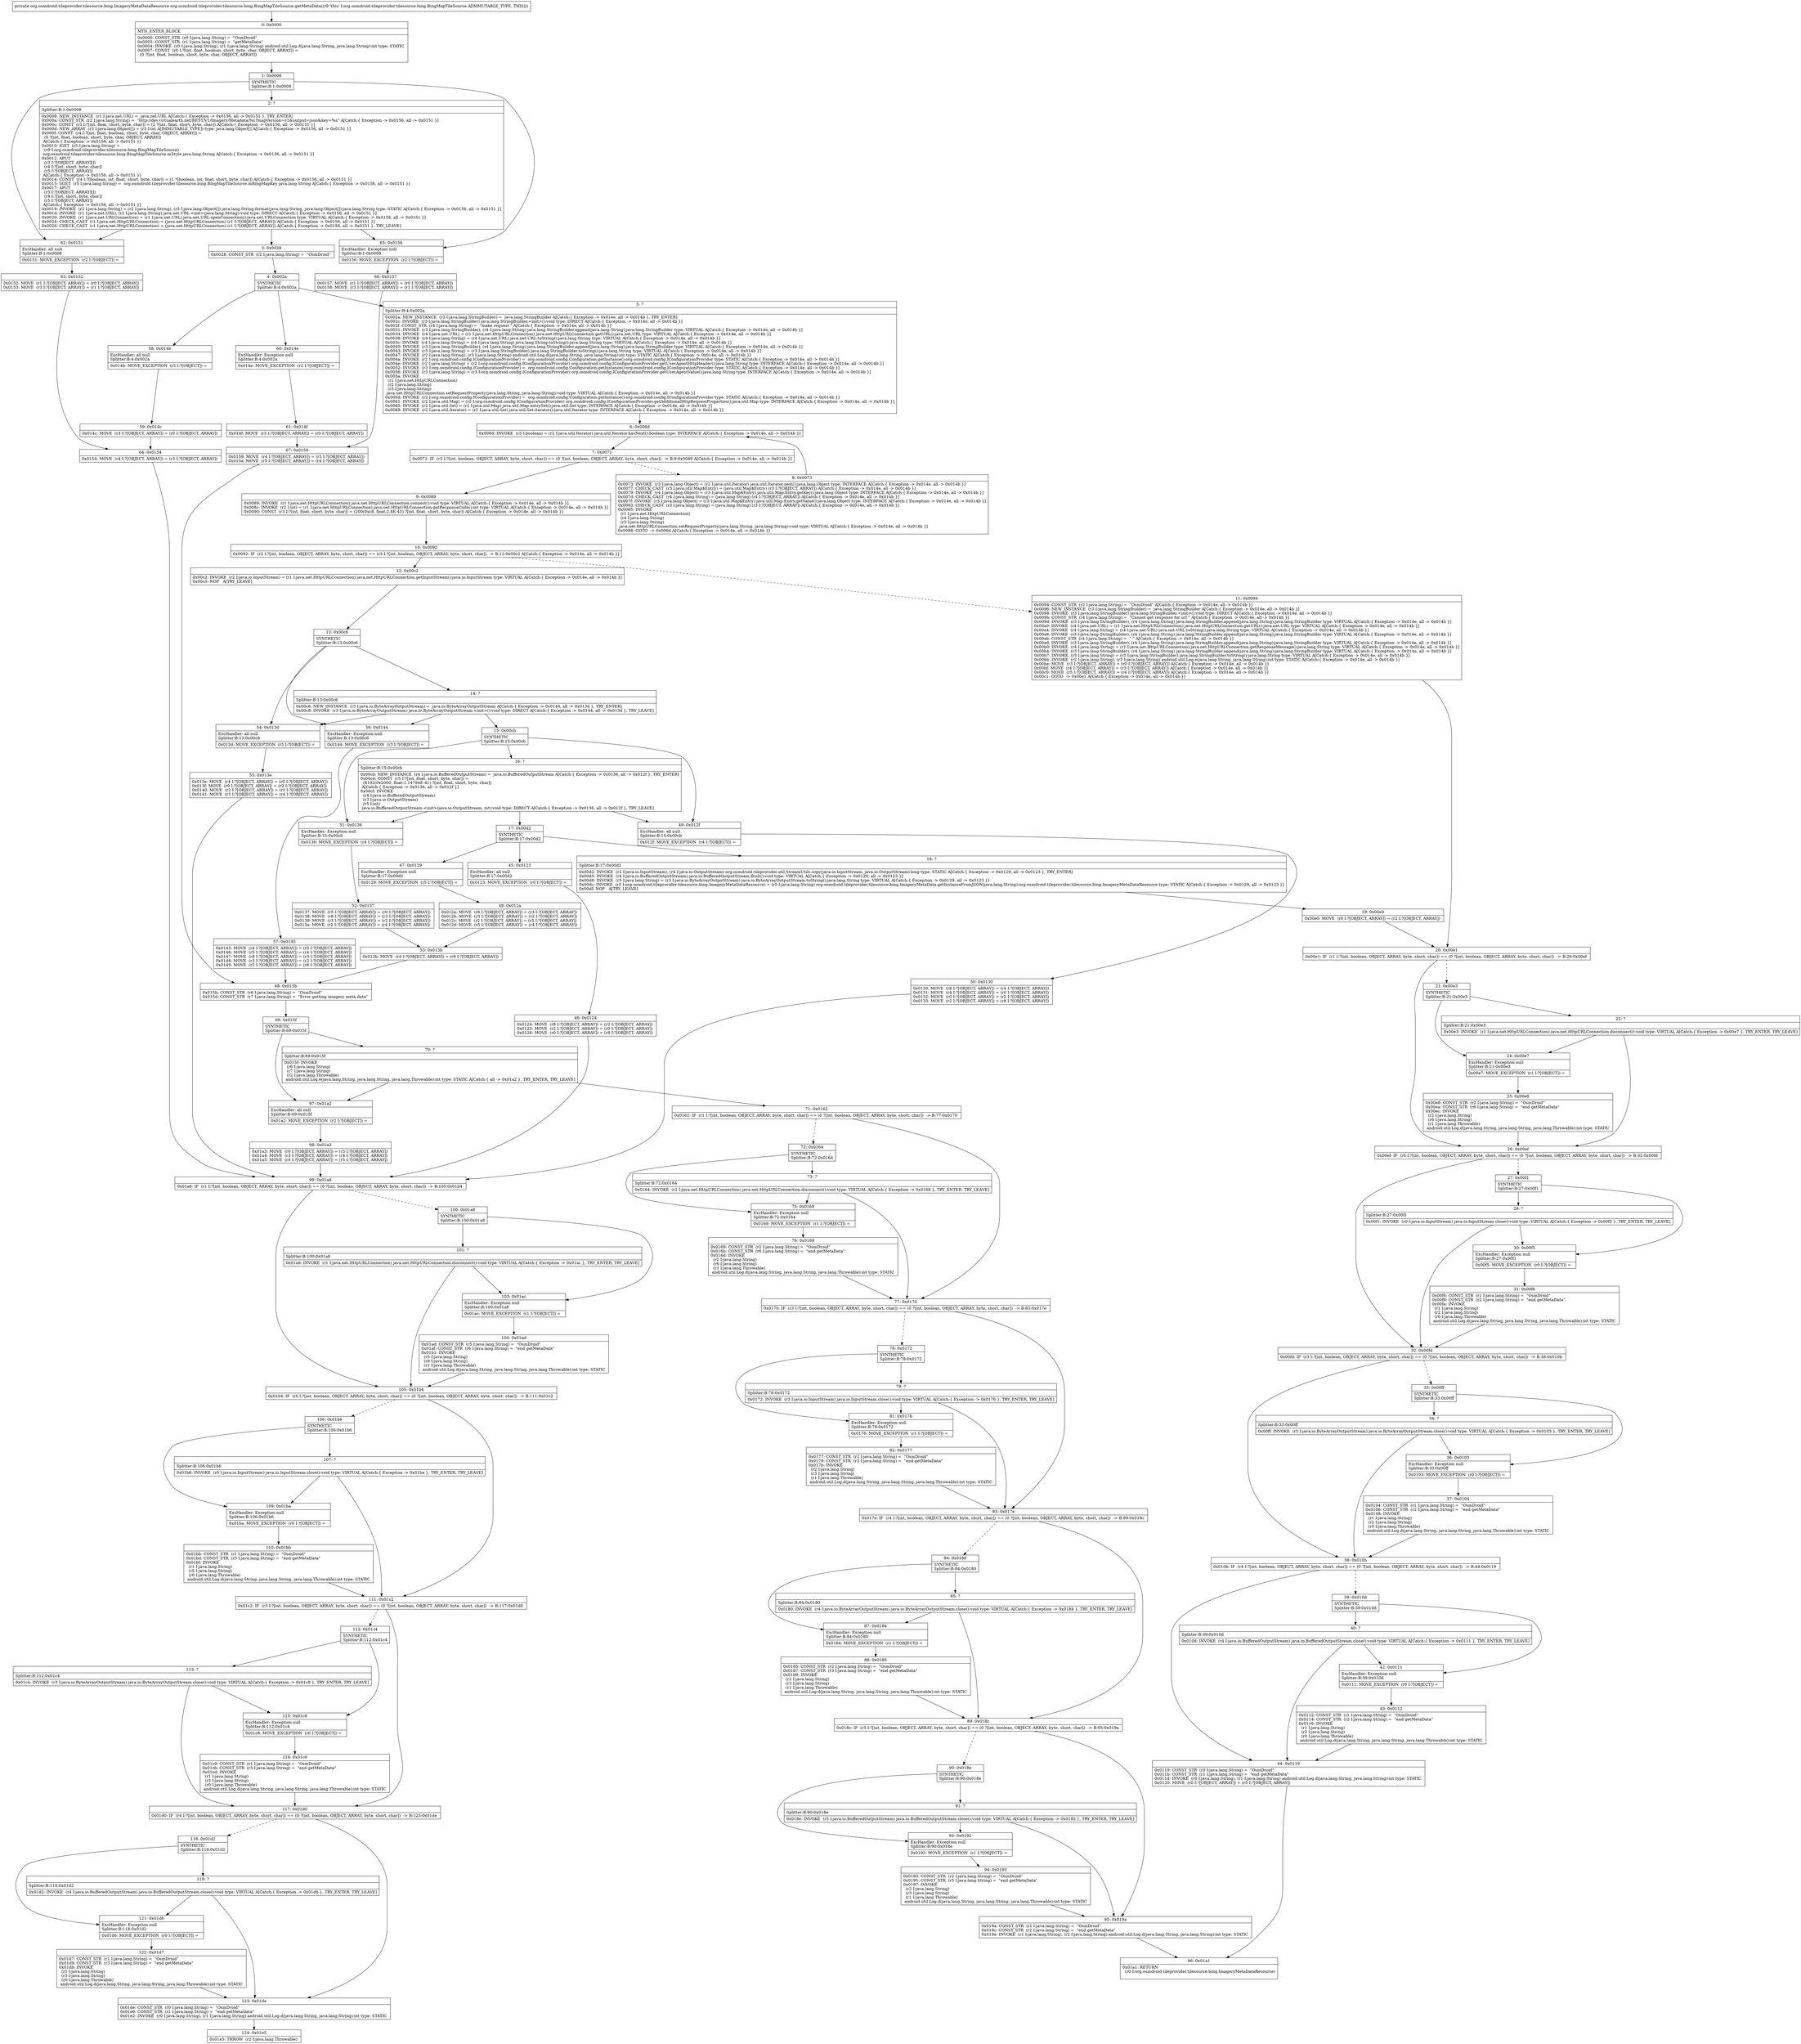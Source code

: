 digraph "CFG fororg.osmdroid.tileprovider.tilesource.bing.BingMapTileSource.getMetaData()Lorg\/osmdroid\/tileprovider\/tilesource\/bing\/ImageryMetaDataResource;" {
Node_0 [shape=record,label="{0\:\ 0x0000|MTH_ENTER_BLOCK\l|0x0000: CONST_STR  (r0 I:java.lang.String) =  \"OsmDroid\" \l0x0002: CONST_STR  (r1 I:java.lang.String) =  \"getMetaData\" \l0x0004: INVOKE  (r0 I:java.lang.String), (r1 I:java.lang.String) android.util.Log.d(java.lang.String, java.lang.String):int type: STATIC \l0x0007: CONST  (r0 I:?[int, float, boolean, short, byte, char, OBJECT, ARRAY]) = \l  (0 ?[int, float, boolean, short, byte, char, OBJECT, ARRAY])\l \l}"];
Node_1 [shape=record,label="{1\:\ 0x0008|SYNTHETIC\lSplitter:B:1:0x0008\l}"];
Node_2 [shape=record,label="{2\:\ ?|Splitter:B:1:0x0008\l|0x0008: NEW_INSTANCE  (r1 I:java.net.URL) =  java.net.URL A[Catch:\{ Exception \-\> 0x0156, all \-\> 0x0151 \}, TRY_ENTER]\l0x000a: CONST_STR  (r2 I:java.lang.String) =  \"http:\/\/dev.virtualearth.net\/REST\/V1\/Imagery\/Metadata\/%s?mapVersion=v1&output=json&key=%s\" A[Catch:\{ Exception \-\> 0x0156, all \-\> 0x0151 \}]\l0x000c: CONST  (r3 I:?[int, float, short, byte, char]) = (2 ?[int, float, short, byte, char]) A[Catch:\{ Exception \-\> 0x0156, all \-\> 0x0151 \}]\l0x000d: NEW_ARRAY  (r3 I:java.lang.Object[]) = (r3 I:int A[IMMUTABLE_TYPE]) type: java.lang.Object[] A[Catch:\{ Exception \-\> 0x0156, all \-\> 0x0151 \}]\l0x000f: CONST  (r4 I:?[int, float, boolean, short, byte, char, OBJECT, ARRAY]) = \l  (0 ?[int, float, boolean, short, byte, char, OBJECT, ARRAY])\l A[Catch:\{ Exception \-\> 0x0156, all \-\> 0x0151 \}]\l0x0010: IGET  (r5 I:java.lang.String) = \l  (r9 I:org.osmdroid.tileprovider.tilesource.bing.BingMapTileSource)\l org.osmdroid.tileprovider.tilesource.bing.BingMapTileSource.mStyle java.lang.String A[Catch:\{ Exception \-\> 0x0156, all \-\> 0x0151 \}]\l0x0012: APUT  \l  (r3 I:?[OBJECT, ARRAY][])\l  (r4 I:?[int, short, byte, char])\l  (r5 I:?[OBJECT, ARRAY])\l A[Catch:\{ Exception \-\> 0x0156, all \-\> 0x0151 \}]\l0x0014: CONST  (r4 I:?[boolean, int, float, short, byte, char]) = (1 ?[boolean, int, float, short, byte, char]) A[Catch:\{ Exception \-\> 0x0156, all \-\> 0x0151 \}]\l0x0015: SGET  (r5 I:java.lang.String) =  org.osmdroid.tileprovider.tilesource.bing.BingMapTileSource.mBingMapKey java.lang.String A[Catch:\{ Exception \-\> 0x0156, all \-\> 0x0151 \}]\l0x0017: APUT  \l  (r3 I:?[OBJECT, ARRAY][])\l  (r4 I:?[int, short, byte, char])\l  (r5 I:?[OBJECT, ARRAY])\l A[Catch:\{ Exception \-\> 0x0156, all \-\> 0x0151 \}]\l0x0019: INVOKE  (r2 I:java.lang.String) = (r2 I:java.lang.String), (r3 I:java.lang.Object[]) java.lang.String.format(java.lang.String, java.lang.Object[]):java.lang.String type: STATIC A[Catch:\{ Exception \-\> 0x0156, all \-\> 0x0151 \}]\l0x001d: INVOKE  (r1 I:java.net.URL), (r2 I:java.lang.String) java.net.URL.\<init\>(java.lang.String):void type: DIRECT A[Catch:\{ Exception \-\> 0x0156, all \-\> 0x0151 \}]\l0x0020: INVOKE  (r1 I:java.net.URLConnection) = (r1 I:java.net.URL) java.net.URL.openConnection():java.net.URLConnection type: VIRTUAL A[Catch:\{ Exception \-\> 0x0156, all \-\> 0x0151 \}]\l0x0024: CHECK_CAST  (r1 I:java.net.HttpURLConnection) = (java.net.HttpURLConnection) (r1 I:?[OBJECT, ARRAY]) A[Catch:\{ Exception \-\> 0x0156, all \-\> 0x0151 \}]\l0x0026: CHECK_CAST  (r1 I:java.net.HttpURLConnection) = (java.net.HttpURLConnection) (r1 I:?[OBJECT, ARRAY]) A[Catch:\{ Exception \-\> 0x0156, all \-\> 0x0151 \}, TRY_LEAVE]\l}"];
Node_3 [shape=record,label="{3\:\ 0x0028|0x0028: CONST_STR  (r2 I:java.lang.String) =  \"OsmDroid\" \l}"];
Node_4 [shape=record,label="{4\:\ 0x002a|SYNTHETIC\lSplitter:B:4:0x002a\l}"];
Node_5 [shape=record,label="{5\:\ ?|Splitter:B:4:0x002a\l|0x002a: NEW_INSTANCE  (r3 I:java.lang.StringBuilder) =  java.lang.StringBuilder A[Catch:\{ Exception \-\> 0x014e, all \-\> 0x014b \}, TRY_ENTER]\l0x002c: INVOKE  (r3 I:java.lang.StringBuilder) java.lang.StringBuilder.\<init\>():void type: DIRECT A[Catch:\{ Exception \-\> 0x014e, all \-\> 0x014b \}]\l0x002f: CONST_STR  (r4 I:java.lang.String) =  \"make request \" A[Catch:\{ Exception \-\> 0x014e, all \-\> 0x014b \}]\l0x0031: INVOKE  (r3 I:java.lang.StringBuilder), (r4 I:java.lang.String) java.lang.StringBuilder.append(java.lang.String):java.lang.StringBuilder type: VIRTUAL A[Catch:\{ Exception \-\> 0x014e, all \-\> 0x014b \}]\l0x0034: INVOKE  (r4 I:java.net.URL) = (r1 I:java.net.HttpURLConnection) java.net.HttpURLConnection.getURL():java.net.URL type: VIRTUAL A[Catch:\{ Exception \-\> 0x014e, all \-\> 0x014b \}]\l0x0038: INVOKE  (r4 I:java.lang.String) = (r4 I:java.net.URL) java.net.URL.toString():java.lang.String type: VIRTUAL A[Catch:\{ Exception \-\> 0x014e, all \-\> 0x014b \}]\l0x003c: INVOKE  (r4 I:java.lang.String) = (r4 I:java.lang.String) java.lang.String.toString():java.lang.String type: VIRTUAL A[Catch:\{ Exception \-\> 0x014e, all \-\> 0x014b \}]\l0x0040: INVOKE  (r3 I:java.lang.StringBuilder), (r4 I:java.lang.String) java.lang.StringBuilder.append(java.lang.String):java.lang.StringBuilder type: VIRTUAL A[Catch:\{ Exception \-\> 0x014e, all \-\> 0x014b \}]\l0x0043: INVOKE  (r3 I:java.lang.String) = (r3 I:java.lang.StringBuilder) java.lang.StringBuilder.toString():java.lang.String type: VIRTUAL A[Catch:\{ Exception \-\> 0x014e, all \-\> 0x014b \}]\l0x0047: INVOKE  (r2 I:java.lang.String), (r3 I:java.lang.String) android.util.Log.d(java.lang.String, java.lang.String):int type: STATIC A[Catch:\{ Exception \-\> 0x014e, all \-\> 0x014b \}]\l0x004a: INVOKE  (r2 I:org.osmdroid.config.IConfigurationProvider) =  org.osmdroid.config.Configuration.getInstance():org.osmdroid.config.IConfigurationProvider type: STATIC A[Catch:\{ Exception \-\> 0x014e, all \-\> 0x014b \}]\l0x004e: INVOKE  (r2 I:java.lang.String) = (r2 I:org.osmdroid.config.IConfigurationProvider) org.osmdroid.config.IConfigurationProvider.getUserAgentHttpHeader():java.lang.String type: INTERFACE A[Catch:\{ Exception \-\> 0x014e, all \-\> 0x014b \}]\l0x0052: INVOKE  (r3 I:org.osmdroid.config.IConfigurationProvider) =  org.osmdroid.config.Configuration.getInstance():org.osmdroid.config.IConfigurationProvider type: STATIC A[Catch:\{ Exception \-\> 0x014e, all \-\> 0x014b \}]\l0x0056: INVOKE  (r3 I:java.lang.String) = (r3 I:org.osmdroid.config.IConfigurationProvider) org.osmdroid.config.IConfigurationProvider.getUserAgentValue():java.lang.String type: INTERFACE A[Catch:\{ Exception \-\> 0x014e, all \-\> 0x014b \}]\l0x005a: INVOKE  \l  (r1 I:java.net.HttpURLConnection)\l  (r2 I:java.lang.String)\l  (r3 I:java.lang.String)\l java.net.HttpURLConnection.setRequestProperty(java.lang.String, java.lang.String):void type: VIRTUAL A[Catch:\{ Exception \-\> 0x014e, all \-\> 0x014b \}]\l0x005d: INVOKE  (r2 I:org.osmdroid.config.IConfigurationProvider) =  org.osmdroid.config.Configuration.getInstance():org.osmdroid.config.IConfigurationProvider type: STATIC A[Catch:\{ Exception \-\> 0x014e, all \-\> 0x014b \}]\l0x0061: INVOKE  (r2 I:java.util.Map) = (r2 I:org.osmdroid.config.IConfigurationProvider) org.osmdroid.config.IConfigurationProvider.getAdditionalHttpRequestProperties():java.util.Map type: INTERFACE A[Catch:\{ Exception \-\> 0x014e, all \-\> 0x014b \}]\l0x0065: INVOKE  (r2 I:java.util.Set) = (r2 I:java.util.Map) java.util.Map.entrySet():java.util.Set type: INTERFACE A[Catch:\{ Exception \-\> 0x014e, all \-\> 0x014b \}]\l0x0069: INVOKE  (r2 I:java.util.Iterator) = (r2 I:java.util.Set) java.util.Set.iterator():java.util.Iterator type: INTERFACE A[Catch:\{ Exception \-\> 0x014e, all \-\> 0x014b \}]\l}"];
Node_6 [shape=record,label="{6\:\ 0x006d|0x006d: INVOKE  (r3 I:boolean) = (r2 I:java.util.Iterator) java.util.Iterator.hasNext():boolean type: INTERFACE A[Catch:\{ Exception \-\> 0x014e, all \-\> 0x014b \}]\l}"];
Node_7 [shape=record,label="{7\:\ 0x0071|0x0071: IF  (r3 I:?[int, boolean, OBJECT, ARRAY, byte, short, char]) == (0 ?[int, boolean, OBJECT, ARRAY, byte, short, char])  \-\> B:9:0x0089 A[Catch:\{ Exception \-\> 0x014e, all \-\> 0x014b \}]\l}"];
Node_8 [shape=record,label="{8\:\ 0x0073|0x0073: INVOKE  (r3 I:java.lang.Object) = (r2 I:java.util.Iterator) java.util.Iterator.next():java.lang.Object type: INTERFACE A[Catch:\{ Exception \-\> 0x014e, all \-\> 0x014b \}]\l0x0077: CHECK_CAST  (r3 I:java.util.Map$Entry) = (java.util.Map$Entry) (r3 I:?[OBJECT, ARRAY]) A[Catch:\{ Exception \-\> 0x014e, all \-\> 0x014b \}]\l0x0079: INVOKE  (r4 I:java.lang.Object) = (r3 I:java.util.Map$Entry) java.util.Map.Entry.getKey():java.lang.Object type: INTERFACE A[Catch:\{ Exception \-\> 0x014e, all \-\> 0x014b \}]\l0x007d: CHECK_CAST  (r4 I:java.lang.String) = (java.lang.String) (r4 I:?[OBJECT, ARRAY]) A[Catch:\{ Exception \-\> 0x014e, all \-\> 0x014b \}]\l0x007f: INVOKE  (r3 I:java.lang.Object) = (r3 I:java.util.Map$Entry) java.util.Map.Entry.getValue():java.lang.Object type: INTERFACE A[Catch:\{ Exception \-\> 0x014e, all \-\> 0x014b \}]\l0x0083: CHECK_CAST  (r3 I:java.lang.String) = (java.lang.String) (r3 I:?[OBJECT, ARRAY]) A[Catch:\{ Exception \-\> 0x014e, all \-\> 0x014b \}]\l0x0085: INVOKE  \l  (r1 I:java.net.HttpURLConnection)\l  (r4 I:java.lang.String)\l  (r3 I:java.lang.String)\l java.net.HttpURLConnection.setRequestProperty(java.lang.String, java.lang.String):void type: VIRTUAL A[Catch:\{ Exception \-\> 0x014e, all \-\> 0x014b \}]\l0x0088: GOTO  \-\> 0x006d A[Catch:\{ Exception \-\> 0x014e, all \-\> 0x014b \}]\l}"];
Node_9 [shape=record,label="{9\:\ 0x0089|0x0089: INVOKE  (r1 I:java.net.HttpURLConnection) java.net.HttpURLConnection.connect():void type: VIRTUAL A[Catch:\{ Exception \-\> 0x014e, all \-\> 0x014b \}]\l0x008c: INVOKE  (r2 I:int) = (r1 I:java.net.HttpURLConnection) java.net.HttpURLConnection.getResponseCode():int type: VIRTUAL A[Catch:\{ Exception \-\> 0x014e, all \-\> 0x014b \}]\l0x0090: CONST  (r3 I:?[int, float, short, byte, char]) = (200(0xc8, float:2.8E\-43) ?[int, float, short, byte, char]) A[Catch:\{ Exception \-\> 0x014e, all \-\> 0x014b \}]\l}"];
Node_10 [shape=record,label="{10\:\ 0x0092|0x0092: IF  (r2 I:?[int, boolean, OBJECT, ARRAY, byte, short, char]) == (r3 I:?[int, boolean, OBJECT, ARRAY, byte, short, char])  \-\> B:12:0x00c2 A[Catch:\{ Exception \-\> 0x014e, all \-\> 0x014b \}]\l}"];
Node_11 [shape=record,label="{11\:\ 0x0094|0x0094: CONST_STR  (r2 I:java.lang.String) =  \"OsmDroid\" A[Catch:\{ Exception \-\> 0x014e, all \-\> 0x014b \}]\l0x0096: NEW_INSTANCE  (r3 I:java.lang.StringBuilder) =  java.lang.StringBuilder A[Catch:\{ Exception \-\> 0x014e, all \-\> 0x014b \}]\l0x0098: INVOKE  (r3 I:java.lang.StringBuilder) java.lang.StringBuilder.\<init\>():void type: DIRECT A[Catch:\{ Exception \-\> 0x014e, all \-\> 0x014b \}]\l0x009b: CONST_STR  (r4 I:java.lang.String) =  \"Cannot get response for url \" A[Catch:\{ Exception \-\> 0x014e, all \-\> 0x014b \}]\l0x009d: INVOKE  (r3 I:java.lang.StringBuilder), (r4 I:java.lang.String) java.lang.StringBuilder.append(java.lang.String):java.lang.StringBuilder type: VIRTUAL A[Catch:\{ Exception \-\> 0x014e, all \-\> 0x014b \}]\l0x00a0: INVOKE  (r4 I:java.net.URL) = (r1 I:java.net.HttpURLConnection) java.net.HttpURLConnection.getURL():java.net.URL type: VIRTUAL A[Catch:\{ Exception \-\> 0x014e, all \-\> 0x014b \}]\l0x00a4: INVOKE  (r4 I:java.lang.String) = (r4 I:java.net.URL) java.net.URL.toString():java.lang.String type: VIRTUAL A[Catch:\{ Exception \-\> 0x014e, all \-\> 0x014b \}]\l0x00a8: INVOKE  (r3 I:java.lang.StringBuilder), (r4 I:java.lang.String) java.lang.StringBuilder.append(java.lang.String):java.lang.StringBuilder type: VIRTUAL A[Catch:\{ Exception \-\> 0x014e, all \-\> 0x014b \}]\l0x00ab: CONST_STR  (r4 I:java.lang.String) =  \" \" A[Catch:\{ Exception \-\> 0x014e, all \-\> 0x014b \}]\l0x00ad: INVOKE  (r3 I:java.lang.StringBuilder), (r4 I:java.lang.String) java.lang.StringBuilder.append(java.lang.String):java.lang.StringBuilder type: VIRTUAL A[Catch:\{ Exception \-\> 0x014e, all \-\> 0x014b \}]\l0x00b0: INVOKE  (r4 I:java.lang.String) = (r1 I:java.net.HttpURLConnection) java.net.HttpURLConnection.getResponseMessage():java.lang.String type: VIRTUAL A[Catch:\{ Exception \-\> 0x014e, all \-\> 0x014b \}]\l0x00b4: INVOKE  (r3 I:java.lang.StringBuilder), (r4 I:java.lang.String) java.lang.StringBuilder.append(java.lang.String):java.lang.StringBuilder type: VIRTUAL A[Catch:\{ Exception \-\> 0x014e, all \-\> 0x014b \}]\l0x00b7: INVOKE  (r3 I:java.lang.String) = (r3 I:java.lang.StringBuilder) java.lang.StringBuilder.toString():java.lang.String type: VIRTUAL A[Catch:\{ Exception \-\> 0x014e, all \-\> 0x014b \}]\l0x00bb: INVOKE  (r2 I:java.lang.String), (r3 I:java.lang.String) android.util.Log.e(java.lang.String, java.lang.String):int type: STATIC A[Catch:\{ Exception \-\> 0x014e, all \-\> 0x014b \}]\l0x00be: MOVE  (r3 I:?[OBJECT, ARRAY]) = (r0 I:?[OBJECT, ARRAY]) A[Catch:\{ Exception \-\> 0x014e, all \-\> 0x014b \}]\l0x00bf: MOVE  (r4 I:?[OBJECT, ARRAY]) = (r3 I:?[OBJECT, ARRAY]) A[Catch:\{ Exception \-\> 0x014e, all \-\> 0x014b \}]\l0x00c0: MOVE  (r5 I:?[OBJECT, ARRAY]) = (r4 I:?[OBJECT, ARRAY]) A[Catch:\{ Exception \-\> 0x014e, all \-\> 0x014b \}]\l0x00c1: GOTO  \-\> 0x00e1 A[Catch:\{ Exception \-\> 0x014e, all \-\> 0x014b \}]\l}"];
Node_12 [shape=record,label="{12\:\ 0x00c2|0x00c2: INVOKE  (r2 I:java.io.InputStream) = (r1 I:java.net.HttpURLConnection) java.net.HttpURLConnection.getInputStream():java.io.InputStream type: VIRTUAL A[Catch:\{ Exception \-\> 0x014e, all \-\> 0x014b \}]\l0x00c5: NOP   A[TRY_LEAVE]\l}"];
Node_13 [shape=record,label="{13\:\ 0x00c6|SYNTHETIC\lSplitter:B:13:0x00c6\l}"];
Node_14 [shape=record,label="{14\:\ ?|Splitter:B:13:0x00c6\l|0x00c6: NEW_INSTANCE  (r3 I:java.io.ByteArrayOutputStream) =  java.io.ByteArrayOutputStream A[Catch:\{ Exception \-\> 0x0144, all \-\> 0x013d \}, TRY_ENTER]\l0x00c8: INVOKE  (r3 I:java.io.ByteArrayOutputStream) java.io.ByteArrayOutputStream.\<init\>():void type: DIRECT A[Catch:\{ Exception \-\> 0x0144, all \-\> 0x013d \}, TRY_LEAVE]\l}"];
Node_15 [shape=record,label="{15\:\ 0x00cb|SYNTHETIC\lSplitter:B:15:0x00cb\l}"];
Node_16 [shape=record,label="{16\:\ ?|Splitter:B:15:0x00cb\l|0x00cb: NEW_INSTANCE  (r4 I:java.io.BufferedOutputStream) =  java.io.BufferedOutputStream A[Catch:\{ Exception \-\> 0x0136, all \-\> 0x012f \}, TRY_ENTER]\l0x00cd: CONST  (r5 I:?[int, float, short, byte, char]) = \l  (8192(0x2000, float:1.14794E\-41) ?[int, float, short, byte, char])\l A[Catch:\{ Exception \-\> 0x0136, all \-\> 0x012f \}]\l0x00cf: INVOKE  \l  (r4 I:java.io.BufferedOutputStream)\l  (r3 I:java.io.OutputStream)\l  (r5 I:int)\l java.io.BufferedOutputStream.\<init\>(java.io.OutputStream, int):void type: DIRECT A[Catch:\{ Exception \-\> 0x0136, all \-\> 0x012f \}, TRY_LEAVE]\l}"];
Node_17 [shape=record,label="{17\:\ 0x00d2|SYNTHETIC\lSplitter:B:17:0x00d2\l}"];
Node_18 [shape=record,label="{18\:\ ?|Splitter:B:17:0x00d2\l|0x00d2: INVOKE  (r2 I:java.io.InputStream), (r4 I:java.io.OutputStream) org.osmdroid.tileprovider.util.StreamUtils.copy(java.io.InputStream, java.io.OutputStream):long type: STATIC A[Catch:\{ Exception \-\> 0x0129, all \-\> 0x0123 \}, TRY_ENTER]\l0x00d5: INVOKE  (r4 I:java.io.BufferedOutputStream) java.io.BufferedOutputStream.flush():void type: VIRTUAL A[Catch:\{ Exception \-\> 0x0129, all \-\> 0x0123 \}]\l0x00d8: INVOKE  (r5 I:java.lang.String) = (r3 I:java.io.ByteArrayOutputStream) java.io.ByteArrayOutputStream.toString():java.lang.String type: VIRTUAL A[Catch:\{ Exception \-\> 0x0129, all \-\> 0x0123 \}]\l0x00dc: INVOKE  (r5 I:org.osmdroid.tileprovider.tilesource.bing.ImageryMetaDataResource) = (r5 I:java.lang.String) org.osmdroid.tileprovider.tilesource.bing.ImageryMetaData.getInstanceFromJSON(java.lang.String):org.osmdroid.tileprovider.tilesource.bing.ImageryMetaDataResource type: STATIC A[Catch:\{ Exception \-\> 0x0129, all \-\> 0x0123 \}]\l0x00df: NOP   A[TRY_LEAVE]\l}"];
Node_19 [shape=record,label="{19\:\ 0x00e0|0x00e0: MOVE  (r0 I:?[OBJECT, ARRAY]) = (r2 I:?[OBJECT, ARRAY]) \l}"];
Node_20 [shape=record,label="{20\:\ 0x00e1|0x00e1: IF  (r1 I:?[int, boolean, OBJECT, ARRAY, byte, short, char]) == (0 ?[int, boolean, OBJECT, ARRAY, byte, short, char])  \-\> B:26:0x00ef \l}"];
Node_21 [shape=record,label="{21\:\ 0x00e3|SYNTHETIC\lSplitter:B:21:0x00e3\l}"];
Node_22 [shape=record,label="{22\:\ ?|Splitter:B:21:0x00e3\l|0x00e3: INVOKE  (r1 I:java.net.HttpURLConnection) java.net.HttpURLConnection.disconnect():void type: VIRTUAL A[Catch:\{ Exception \-\> 0x00e7 \}, TRY_ENTER, TRY_LEAVE]\l}"];
Node_24 [shape=record,label="{24\:\ 0x00e7|ExcHandler: Exception null\lSplitter:B:21:0x00e3\l|0x00e7: MOVE_EXCEPTION  (r1 I:?[OBJECT]) =  \l}"];
Node_25 [shape=record,label="{25\:\ 0x00e8|0x00e8: CONST_STR  (r2 I:java.lang.String) =  \"OsmDroid\" \l0x00ea: CONST_STR  (r6 I:java.lang.String) =  \"end getMetaData\" \l0x00ec: INVOKE  \l  (r2 I:java.lang.String)\l  (r6 I:java.lang.String)\l  (r1 I:java.lang.Throwable)\l android.util.Log.d(java.lang.String, java.lang.String, java.lang.Throwable):int type: STATIC \l}"];
Node_26 [shape=record,label="{26\:\ 0x00ef|0x00ef: IF  (r0 I:?[int, boolean, OBJECT, ARRAY, byte, short, char]) == (0 ?[int, boolean, OBJECT, ARRAY, byte, short, char])  \-\> B:32:0x00fd \l}"];
Node_27 [shape=record,label="{27\:\ 0x00f1|SYNTHETIC\lSplitter:B:27:0x00f1\l}"];
Node_28 [shape=record,label="{28\:\ ?|Splitter:B:27:0x00f1\l|0x00f1: INVOKE  (r0 I:java.io.InputStream) java.io.InputStream.close():void type: VIRTUAL A[Catch:\{ Exception \-\> 0x00f5 \}, TRY_ENTER, TRY_LEAVE]\l}"];
Node_30 [shape=record,label="{30\:\ 0x00f5|ExcHandler: Exception null\lSplitter:B:27:0x00f1\l|0x00f5: MOVE_EXCEPTION  (r0 I:?[OBJECT]) =  \l}"];
Node_31 [shape=record,label="{31\:\ 0x00f6|0x00f6: CONST_STR  (r1 I:java.lang.String) =  \"OsmDroid\" \l0x00f8: CONST_STR  (r2 I:java.lang.String) =  \"end getMetaData\" \l0x00fa: INVOKE  \l  (r1 I:java.lang.String)\l  (r2 I:java.lang.String)\l  (r0 I:java.lang.Throwable)\l android.util.Log.d(java.lang.String, java.lang.String, java.lang.Throwable):int type: STATIC \l}"];
Node_32 [shape=record,label="{32\:\ 0x00fd|0x00fd: IF  (r3 I:?[int, boolean, OBJECT, ARRAY, byte, short, char]) == (0 ?[int, boolean, OBJECT, ARRAY, byte, short, char])  \-\> B:38:0x010b \l}"];
Node_33 [shape=record,label="{33\:\ 0x00ff|SYNTHETIC\lSplitter:B:33:0x00ff\l}"];
Node_34 [shape=record,label="{34\:\ ?|Splitter:B:33:0x00ff\l|0x00ff: INVOKE  (r3 I:java.io.ByteArrayOutputStream) java.io.ByteArrayOutputStream.close():void type: VIRTUAL A[Catch:\{ Exception \-\> 0x0103 \}, TRY_ENTER, TRY_LEAVE]\l}"];
Node_36 [shape=record,label="{36\:\ 0x0103|ExcHandler: Exception null\lSplitter:B:33:0x00ff\l|0x0103: MOVE_EXCEPTION  (r0 I:?[OBJECT]) =  \l}"];
Node_37 [shape=record,label="{37\:\ 0x0104|0x0104: CONST_STR  (r1 I:java.lang.String) =  \"OsmDroid\" \l0x0106: CONST_STR  (r2 I:java.lang.String) =  \"end getMetaData\" \l0x0108: INVOKE  \l  (r1 I:java.lang.String)\l  (r2 I:java.lang.String)\l  (r0 I:java.lang.Throwable)\l android.util.Log.d(java.lang.String, java.lang.String, java.lang.Throwable):int type: STATIC \l}"];
Node_38 [shape=record,label="{38\:\ 0x010b|0x010b: IF  (r4 I:?[int, boolean, OBJECT, ARRAY, byte, short, char]) == (0 ?[int, boolean, OBJECT, ARRAY, byte, short, char])  \-\> B:44:0x0119 \l}"];
Node_39 [shape=record,label="{39\:\ 0x010d|SYNTHETIC\lSplitter:B:39:0x010d\l}"];
Node_40 [shape=record,label="{40\:\ ?|Splitter:B:39:0x010d\l|0x010d: INVOKE  (r4 I:java.io.BufferedOutputStream) java.io.BufferedOutputStream.close():void type: VIRTUAL A[Catch:\{ Exception \-\> 0x0111 \}, TRY_ENTER, TRY_LEAVE]\l}"];
Node_42 [shape=record,label="{42\:\ 0x0111|ExcHandler: Exception null\lSplitter:B:39:0x010d\l|0x0111: MOVE_EXCEPTION  (r0 I:?[OBJECT]) =  \l}"];
Node_43 [shape=record,label="{43\:\ 0x0112|0x0112: CONST_STR  (r1 I:java.lang.String) =  \"OsmDroid\" \l0x0114: CONST_STR  (r2 I:java.lang.String) =  \"end getMetaData\" \l0x0116: INVOKE  \l  (r1 I:java.lang.String)\l  (r2 I:java.lang.String)\l  (r0 I:java.lang.Throwable)\l android.util.Log.d(java.lang.String, java.lang.String, java.lang.Throwable):int type: STATIC \l}"];
Node_44 [shape=record,label="{44\:\ 0x0119|0x0119: CONST_STR  (r0 I:java.lang.String) =  \"OsmDroid\" \l0x011b: CONST_STR  (r1 I:java.lang.String) =  \"end getMetaData\" \l0x011d: INVOKE  (r0 I:java.lang.String), (r1 I:java.lang.String) android.util.Log.d(java.lang.String, java.lang.String):int type: STATIC \l0x0120: MOVE  (r0 I:?[OBJECT, ARRAY]) = (r5 I:?[OBJECT, ARRAY]) \l}"];
Node_45 [shape=record,label="{45\:\ 0x0123|ExcHandler: all null\lSplitter:B:17:0x00d2\l|0x0123: MOVE_EXCEPTION  (r0 I:?[OBJECT]) =  \l}"];
Node_46 [shape=record,label="{46\:\ 0x0124|0x0124: MOVE  (r8 I:?[OBJECT, ARRAY]) = (r2 I:?[OBJECT, ARRAY]) \l0x0125: MOVE  (r2 I:?[OBJECT, ARRAY]) = (r0 I:?[OBJECT, ARRAY]) \l0x0126: MOVE  (r0 I:?[OBJECT, ARRAY]) = (r8 I:?[OBJECT, ARRAY]) \l}"];
Node_47 [shape=record,label="{47\:\ 0x0129|ExcHandler: Exception null\lSplitter:B:17:0x00d2\l|0x0129: MOVE_EXCEPTION  (r5 I:?[OBJECT]) =  \l}"];
Node_48 [shape=record,label="{48\:\ 0x012a|0x012a: MOVE  (r8 I:?[OBJECT, ARRAY]) = (r3 I:?[OBJECT, ARRAY]) \l0x012b: MOVE  (r3 I:?[OBJECT, ARRAY]) = (r2 I:?[OBJECT, ARRAY]) \l0x012c: MOVE  (r2 I:?[OBJECT, ARRAY]) = (r5 I:?[OBJECT, ARRAY]) \l0x012d: MOVE  (r5 I:?[OBJECT, ARRAY]) = (r4 I:?[OBJECT, ARRAY]) \l}"];
Node_49 [shape=record,label="{49\:\ 0x012f|ExcHandler: all null\lSplitter:B:15:0x00cb\l|0x012f: MOVE_EXCEPTION  (r4 I:?[OBJECT]) =  \l}"];
Node_50 [shape=record,label="{50\:\ 0x0130|0x0130: MOVE  (r8 I:?[OBJECT, ARRAY]) = (r4 I:?[OBJECT, ARRAY]) \l0x0131: MOVE  (r4 I:?[OBJECT, ARRAY]) = (r0 I:?[OBJECT, ARRAY]) \l0x0132: MOVE  (r0 I:?[OBJECT, ARRAY]) = (r2 I:?[OBJECT, ARRAY]) \l0x0133: MOVE  (r2 I:?[OBJECT, ARRAY]) = (r8 I:?[OBJECT, ARRAY]) \l}"];
Node_51 [shape=record,label="{51\:\ 0x0136|ExcHandler: Exception null\lSplitter:B:15:0x00cb\l|0x0136: MOVE_EXCEPTION  (r4 I:?[OBJECT]) =  \l}"];
Node_52 [shape=record,label="{52\:\ 0x0137|0x0137: MOVE  (r5 I:?[OBJECT, ARRAY]) = (r0 I:?[OBJECT, ARRAY]) \l0x0138: MOVE  (r8 I:?[OBJECT, ARRAY]) = (r3 I:?[OBJECT, ARRAY]) \l0x0139: MOVE  (r3 I:?[OBJECT, ARRAY]) = (r2 I:?[OBJECT, ARRAY]) \l0x013a: MOVE  (r2 I:?[OBJECT, ARRAY]) = (r4 I:?[OBJECT, ARRAY]) \l}"];
Node_53 [shape=record,label="{53\:\ 0x013b|0x013b: MOVE  (r4 I:?[OBJECT, ARRAY]) = (r8 I:?[OBJECT, ARRAY]) \l}"];
Node_54 [shape=record,label="{54\:\ 0x013d|ExcHandler: all null\lSplitter:B:13:0x00c6\l|0x013d: MOVE_EXCEPTION  (r3 I:?[OBJECT]) =  \l}"];
Node_55 [shape=record,label="{55\:\ 0x013e|0x013e: MOVE  (r4 I:?[OBJECT, ARRAY]) = (r0 I:?[OBJECT, ARRAY]) \l0x013f: MOVE  (r0 I:?[OBJECT, ARRAY]) = (r2 I:?[OBJECT, ARRAY]) \l0x0140: MOVE  (r2 I:?[OBJECT, ARRAY]) = (r3 I:?[OBJECT, ARRAY]) \l0x0141: MOVE  (r3 I:?[OBJECT, ARRAY]) = (r4 I:?[OBJECT, ARRAY]) \l}"];
Node_56 [shape=record,label="{56\:\ 0x0144|ExcHandler: Exception null\lSplitter:B:13:0x00c6\l|0x0144: MOVE_EXCEPTION  (r3 I:?[OBJECT]) =  \l}"];
Node_57 [shape=record,label="{57\:\ 0x0145|0x0145: MOVE  (r4 I:?[OBJECT, ARRAY]) = (r0 I:?[OBJECT, ARRAY]) \l0x0146: MOVE  (r5 I:?[OBJECT, ARRAY]) = (r4 I:?[OBJECT, ARRAY]) \l0x0147: MOVE  (r8 I:?[OBJECT, ARRAY]) = (r3 I:?[OBJECT, ARRAY]) \l0x0148: MOVE  (r3 I:?[OBJECT, ARRAY]) = (r2 I:?[OBJECT, ARRAY]) \l0x0149: MOVE  (r2 I:?[OBJECT, ARRAY]) = (r8 I:?[OBJECT, ARRAY]) \l}"];
Node_58 [shape=record,label="{58\:\ 0x014b|ExcHandler: all null\lSplitter:B:4:0x002a\l|0x014b: MOVE_EXCEPTION  (r2 I:?[OBJECT]) =  \l}"];
Node_59 [shape=record,label="{59\:\ 0x014c|0x014c: MOVE  (r3 I:?[OBJECT, ARRAY]) = (r0 I:?[OBJECT, ARRAY]) \l}"];
Node_60 [shape=record,label="{60\:\ 0x014e|ExcHandler: Exception null\lSplitter:B:4:0x002a\l|0x014e: MOVE_EXCEPTION  (r2 I:?[OBJECT]) =  \l}"];
Node_61 [shape=record,label="{61\:\ 0x014f|0x014f: MOVE  (r3 I:?[OBJECT, ARRAY]) = (r0 I:?[OBJECT, ARRAY]) \l}"];
Node_62 [shape=record,label="{62\:\ 0x0151|ExcHandler: all null\lSplitter:B:1:0x0008\l|0x0151: MOVE_EXCEPTION  (r2 I:?[OBJECT]) =  \l}"];
Node_63 [shape=record,label="{63\:\ 0x0152|0x0152: MOVE  (r1 I:?[OBJECT, ARRAY]) = (r0 I:?[OBJECT, ARRAY]) \l0x0153: MOVE  (r3 I:?[OBJECT, ARRAY]) = (r1 I:?[OBJECT, ARRAY]) \l}"];
Node_64 [shape=record,label="{64\:\ 0x0154|0x0154: MOVE  (r4 I:?[OBJECT, ARRAY]) = (r3 I:?[OBJECT, ARRAY]) \l}"];
Node_65 [shape=record,label="{65\:\ 0x0156|ExcHandler: Exception null\lSplitter:B:1:0x0008\l|0x0156: MOVE_EXCEPTION  (r2 I:?[OBJECT]) =  \l}"];
Node_66 [shape=record,label="{66\:\ 0x0157|0x0157: MOVE  (r1 I:?[OBJECT, ARRAY]) = (r0 I:?[OBJECT, ARRAY]) \l0x0158: MOVE  (r3 I:?[OBJECT, ARRAY]) = (r1 I:?[OBJECT, ARRAY]) \l}"];
Node_67 [shape=record,label="{67\:\ 0x0159|0x0159: MOVE  (r4 I:?[OBJECT, ARRAY]) = (r3 I:?[OBJECT, ARRAY]) \l0x015a: MOVE  (r5 I:?[OBJECT, ARRAY]) = (r4 I:?[OBJECT, ARRAY]) \l}"];
Node_68 [shape=record,label="{68\:\ 0x015b|0x015b: CONST_STR  (r6 I:java.lang.String) =  \"OsmDroid\" \l0x015d: CONST_STR  (r7 I:java.lang.String) =  \"Error getting imagery meta data\" \l}"];
Node_69 [shape=record,label="{69\:\ 0x015f|SYNTHETIC\lSplitter:B:69:0x015f\l}"];
Node_70 [shape=record,label="{70\:\ ?|Splitter:B:69:0x015f\l|0x015f: INVOKE  \l  (r6 I:java.lang.String)\l  (r7 I:java.lang.String)\l  (r2 I:java.lang.Throwable)\l android.util.Log.e(java.lang.String, java.lang.String, java.lang.Throwable):int type: STATIC A[Catch:\{ all \-\> 0x01a2 \}, TRY_ENTER, TRY_LEAVE]\l}"];
Node_71 [shape=record,label="{71\:\ 0x0162|0x0162: IF  (r1 I:?[int, boolean, OBJECT, ARRAY, byte, short, char]) == (0 ?[int, boolean, OBJECT, ARRAY, byte, short, char])  \-\> B:77:0x0170 \l}"];
Node_72 [shape=record,label="{72\:\ 0x0164|SYNTHETIC\lSplitter:B:72:0x0164\l}"];
Node_73 [shape=record,label="{73\:\ ?|Splitter:B:72:0x0164\l|0x0164: INVOKE  (r1 I:java.net.HttpURLConnection) java.net.HttpURLConnection.disconnect():void type: VIRTUAL A[Catch:\{ Exception \-\> 0x0168 \}, TRY_ENTER, TRY_LEAVE]\l}"];
Node_75 [shape=record,label="{75\:\ 0x0168|ExcHandler: Exception null\lSplitter:B:72:0x0164\l|0x0168: MOVE_EXCEPTION  (r1 I:?[OBJECT]) =  \l}"];
Node_76 [shape=record,label="{76\:\ 0x0169|0x0169: CONST_STR  (r2 I:java.lang.String) =  \"OsmDroid\" \l0x016b: CONST_STR  (r6 I:java.lang.String) =  \"end getMetaData\" \l0x016d: INVOKE  \l  (r2 I:java.lang.String)\l  (r6 I:java.lang.String)\l  (r1 I:java.lang.Throwable)\l android.util.Log.d(java.lang.String, java.lang.String, java.lang.Throwable):int type: STATIC \l}"];
Node_77 [shape=record,label="{77\:\ 0x0170|0x0170: IF  (r3 I:?[int, boolean, OBJECT, ARRAY, byte, short, char]) == (0 ?[int, boolean, OBJECT, ARRAY, byte, short, char])  \-\> B:83:0x017e \l}"];
Node_78 [shape=record,label="{78\:\ 0x0172|SYNTHETIC\lSplitter:B:78:0x0172\l}"];
Node_79 [shape=record,label="{79\:\ ?|Splitter:B:78:0x0172\l|0x0172: INVOKE  (r3 I:java.io.InputStream) java.io.InputStream.close():void type: VIRTUAL A[Catch:\{ Exception \-\> 0x0176 \}, TRY_ENTER, TRY_LEAVE]\l}"];
Node_81 [shape=record,label="{81\:\ 0x0176|ExcHandler: Exception null\lSplitter:B:78:0x0172\l|0x0176: MOVE_EXCEPTION  (r1 I:?[OBJECT]) =  \l}"];
Node_82 [shape=record,label="{82\:\ 0x0177|0x0177: CONST_STR  (r2 I:java.lang.String) =  \"OsmDroid\" \l0x0179: CONST_STR  (r3 I:java.lang.String) =  \"end getMetaData\" \l0x017b: INVOKE  \l  (r2 I:java.lang.String)\l  (r3 I:java.lang.String)\l  (r1 I:java.lang.Throwable)\l android.util.Log.d(java.lang.String, java.lang.String, java.lang.Throwable):int type: STATIC \l}"];
Node_83 [shape=record,label="{83\:\ 0x017e|0x017e: IF  (r4 I:?[int, boolean, OBJECT, ARRAY, byte, short, char]) == (0 ?[int, boolean, OBJECT, ARRAY, byte, short, char])  \-\> B:89:0x018c \l}"];
Node_84 [shape=record,label="{84\:\ 0x0180|SYNTHETIC\lSplitter:B:84:0x0180\l}"];
Node_85 [shape=record,label="{85\:\ ?|Splitter:B:84:0x0180\l|0x0180: INVOKE  (r4 I:java.io.ByteArrayOutputStream) java.io.ByteArrayOutputStream.close():void type: VIRTUAL A[Catch:\{ Exception \-\> 0x0184 \}, TRY_ENTER, TRY_LEAVE]\l}"];
Node_87 [shape=record,label="{87\:\ 0x0184|ExcHandler: Exception null\lSplitter:B:84:0x0180\l|0x0184: MOVE_EXCEPTION  (r1 I:?[OBJECT]) =  \l}"];
Node_88 [shape=record,label="{88\:\ 0x0185|0x0185: CONST_STR  (r2 I:java.lang.String) =  \"OsmDroid\" \l0x0187: CONST_STR  (r3 I:java.lang.String) =  \"end getMetaData\" \l0x0189: INVOKE  \l  (r2 I:java.lang.String)\l  (r3 I:java.lang.String)\l  (r1 I:java.lang.Throwable)\l android.util.Log.d(java.lang.String, java.lang.String, java.lang.Throwable):int type: STATIC \l}"];
Node_89 [shape=record,label="{89\:\ 0x018c|0x018c: IF  (r5 I:?[int, boolean, OBJECT, ARRAY, byte, short, char]) == (0 ?[int, boolean, OBJECT, ARRAY, byte, short, char])  \-\> B:95:0x019a \l}"];
Node_90 [shape=record,label="{90\:\ 0x018e|SYNTHETIC\lSplitter:B:90:0x018e\l}"];
Node_91 [shape=record,label="{91\:\ ?|Splitter:B:90:0x018e\l|0x018e: INVOKE  (r5 I:java.io.BufferedOutputStream) java.io.BufferedOutputStream.close():void type: VIRTUAL A[Catch:\{ Exception \-\> 0x0192 \}, TRY_ENTER, TRY_LEAVE]\l}"];
Node_93 [shape=record,label="{93\:\ 0x0192|ExcHandler: Exception null\lSplitter:B:90:0x018e\l|0x0192: MOVE_EXCEPTION  (r1 I:?[OBJECT]) =  \l}"];
Node_94 [shape=record,label="{94\:\ 0x0193|0x0193: CONST_STR  (r2 I:java.lang.String) =  \"OsmDroid\" \l0x0195: CONST_STR  (r3 I:java.lang.String) =  \"end getMetaData\" \l0x0197: INVOKE  \l  (r2 I:java.lang.String)\l  (r3 I:java.lang.String)\l  (r1 I:java.lang.Throwable)\l android.util.Log.d(java.lang.String, java.lang.String, java.lang.Throwable):int type: STATIC \l}"];
Node_95 [shape=record,label="{95\:\ 0x019a|0x019a: CONST_STR  (r1 I:java.lang.String) =  \"OsmDroid\" \l0x019c: CONST_STR  (r2 I:java.lang.String) =  \"end getMetaData\" \l0x019e: INVOKE  (r1 I:java.lang.String), (r2 I:java.lang.String) android.util.Log.d(java.lang.String, java.lang.String):int type: STATIC \l}"];
Node_96 [shape=record,label="{96\:\ 0x01a1|0x01a1: RETURN  \l  (r0 I:org.osmdroid.tileprovider.tilesource.bing.ImageryMetaDataResource)\l \l}"];
Node_97 [shape=record,label="{97\:\ 0x01a2|ExcHandler: all null\lSplitter:B:69:0x015f\l|0x01a2: MOVE_EXCEPTION  (r2 I:?[OBJECT]) =  \l}"];
Node_98 [shape=record,label="{98\:\ 0x01a3|0x01a3: MOVE  (r0 I:?[OBJECT, ARRAY]) = (r3 I:?[OBJECT, ARRAY]) \l0x01a4: MOVE  (r3 I:?[OBJECT, ARRAY]) = (r4 I:?[OBJECT, ARRAY]) \l0x01a5: MOVE  (r4 I:?[OBJECT, ARRAY]) = (r5 I:?[OBJECT, ARRAY]) \l}"];
Node_99 [shape=record,label="{99\:\ 0x01a6|0x01a6: IF  (r1 I:?[int, boolean, OBJECT, ARRAY, byte, short, char]) == (0 ?[int, boolean, OBJECT, ARRAY, byte, short, char])  \-\> B:105:0x01b4 \l}"];
Node_100 [shape=record,label="{100\:\ 0x01a8|SYNTHETIC\lSplitter:B:100:0x01a8\l}"];
Node_101 [shape=record,label="{101\:\ ?|Splitter:B:100:0x01a8\l|0x01a8: INVOKE  (r1 I:java.net.HttpURLConnection) java.net.HttpURLConnection.disconnect():void type: VIRTUAL A[Catch:\{ Exception \-\> 0x01ac \}, TRY_ENTER, TRY_LEAVE]\l}"];
Node_103 [shape=record,label="{103\:\ 0x01ac|ExcHandler: Exception null\lSplitter:B:100:0x01a8\l|0x01ac: MOVE_EXCEPTION  (r1 I:?[OBJECT]) =  \l}"];
Node_104 [shape=record,label="{104\:\ 0x01ad|0x01ad: CONST_STR  (r5 I:java.lang.String) =  \"OsmDroid\" \l0x01af: CONST_STR  (r6 I:java.lang.String) =  \"end getMetaData\" \l0x01b1: INVOKE  \l  (r5 I:java.lang.String)\l  (r6 I:java.lang.String)\l  (r1 I:java.lang.Throwable)\l android.util.Log.d(java.lang.String, java.lang.String, java.lang.Throwable):int type: STATIC \l}"];
Node_105 [shape=record,label="{105\:\ 0x01b4|0x01b4: IF  (r0 I:?[int, boolean, OBJECT, ARRAY, byte, short, char]) == (0 ?[int, boolean, OBJECT, ARRAY, byte, short, char])  \-\> B:111:0x01c2 \l}"];
Node_106 [shape=record,label="{106\:\ 0x01b6|SYNTHETIC\lSplitter:B:106:0x01b6\l}"];
Node_107 [shape=record,label="{107\:\ ?|Splitter:B:106:0x01b6\l|0x01b6: INVOKE  (r0 I:java.io.InputStream) java.io.InputStream.close():void type: VIRTUAL A[Catch:\{ Exception \-\> 0x01ba \}, TRY_ENTER, TRY_LEAVE]\l}"];
Node_109 [shape=record,label="{109\:\ 0x01ba|ExcHandler: Exception null\lSplitter:B:106:0x01b6\l|0x01ba: MOVE_EXCEPTION  (r0 I:?[OBJECT]) =  \l}"];
Node_110 [shape=record,label="{110\:\ 0x01bb|0x01bb: CONST_STR  (r1 I:java.lang.String) =  \"OsmDroid\" \l0x01bd: CONST_STR  (r5 I:java.lang.String) =  \"end getMetaData\" \l0x01bf: INVOKE  \l  (r1 I:java.lang.String)\l  (r5 I:java.lang.String)\l  (r0 I:java.lang.Throwable)\l android.util.Log.d(java.lang.String, java.lang.String, java.lang.Throwable):int type: STATIC \l}"];
Node_111 [shape=record,label="{111\:\ 0x01c2|0x01c2: IF  (r3 I:?[int, boolean, OBJECT, ARRAY, byte, short, char]) == (0 ?[int, boolean, OBJECT, ARRAY, byte, short, char])  \-\> B:117:0x01d0 \l}"];
Node_112 [shape=record,label="{112\:\ 0x01c4|SYNTHETIC\lSplitter:B:112:0x01c4\l}"];
Node_113 [shape=record,label="{113\:\ ?|Splitter:B:112:0x01c4\l|0x01c4: INVOKE  (r3 I:java.io.ByteArrayOutputStream) java.io.ByteArrayOutputStream.close():void type: VIRTUAL A[Catch:\{ Exception \-\> 0x01c8 \}, TRY_ENTER, TRY_LEAVE]\l}"];
Node_115 [shape=record,label="{115\:\ 0x01c8|ExcHandler: Exception null\lSplitter:B:112:0x01c4\l|0x01c8: MOVE_EXCEPTION  (r0 I:?[OBJECT]) =  \l}"];
Node_116 [shape=record,label="{116\:\ 0x01c9|0x01c9: CONST_STR  (r1 I:java.lang.String) =  \"OsmDroid\" \l0x01cb: CONST_STR  (r3 I:java.lang.String) =  \"end getMetaData\" \l0x01cd: INVOKE  \l  (r1 I:java.lang.String)\l  (r3 I:java.lang.String)\l  (r0 I:java.lang.Throwable)\l android.util.Log.d(java.lang.String, java.lang.String, java.lang.Throwable):int type: STATIC \l}"];
Node_117 [shape=record,label="{117\:\ 0x01d0|0x01d0: IF  (r4 I:?[int, boolean, OBJECT, ARRAY, byte, short, char]) == (0 ?[int, boolean, OBJECT, ARRAY, byte, short, char])  \-\> B:123:0x01de \l}"];
Node_118 [shape=record,label="{118\:\ 0x01d2|SYNTHETIC\lSplitter:B:118:0x01d2\l}"];
Node_119 [shape=record,label="{119\:\ ?|Splitter:B:118:0x01d2\l|0x01d2: INVOKE  (r4 I:java.io.BufferedOutputStream) java.io.BufferedOutputStream.close():void type: VIRTUAL A[Catch:\{ Exception \-\> 0x01d6 \}, TRY_ENTER, TRY_LEAVE]\l}"];
Node_121 [shape=record,label="{121\:\ 0x01d6|ExcHandler: Exception null\lSplitter:B:118:0x01d2\l|0x01d6: MOVE_EXCEPTION  (r0 I:?[OBJECT]) =  \l}"];
Node_122 [shape=record,label="{122\:\ 0x01d7|0x01d7: CONST_STR  (r1 I:java.lang.String) =  \"OsmDroid\" \l0x01d9: CONST_STR  (r3 I:java.lang.String) =  \"end getMetaData\" \l0x01db: INVOKE  \l  (r1 I:java.lang.String)\l  (r3 I:java.lang.String)\l  (r0 I:java.lang.Throwable)\l android.util.Log.d(java.lang.String, java.lang.String, java.lang.Throwable):int type: STATIC \l}"];
Node_123 [shape=record,label="{123\:\ 0x01de|0x01de: CONST_STR  (r0 I:java.lang.String) =  \"OsmDroid\" \l0x01e0: CONST_STR  (r1 I:java.lang.String) =  \"end getMetaData\" \l0x01e2: INVOKE  (r0 I:java.lang.String), (r1 I:java.lang.String) android.util.Log.d(java.lang.String, java.lang.String):int type: STATIC \l}"];
Node_124 [shape=record,label="{124\:\ 0x01e5|0x01e5: THROW  (r2 I:java.lang.Throwable) \l}"];
MethodNode[shape=record,label="{private org.osmdroid.tileprovider.tilesource.bing.ImageryMetaDataResource org.osmdroid.tileprovider.tilesource.bing.BingMapTileSource.getMetaData((r9 'this' I:org.osmdroid.tileprovider.tilesource.bing.BingMapTileSource A[IMMUTABLE_TYPE, THIS])) }"];
MethodNode -> Node_0;
Node_0 -> Node_1;
Node_1 -> Node_2;
Node_1 -> Node_65;
Node_1 -> Node_62;
Node_2 -> Node_3;
Node_2 -> Node_65;
Node_2 -> Node_62;
Node_3 -> Node_4;
Node_4 -> Node_5;
Node_4 -> Node_60;
Node_4 -> Node_58;
Node_5 -> Node_6;
Node_6 -> Node_7;
Node_7 -> Node_8[style=dashed];
Node_7 -> Node_9;
Node_8 -> Node_6;
Node_9 -> Node_10;
Node_10 -> Node_11[style=dashed];
Node_10 -> Node_12;
Node_11 -> Node_20;
Node_12 -> Node_13;
Node_13 -> Node_14;
Node_13 -> Node_56;
Node_13 -> Node_54;
Node_14 -> Node_15;
Node_14 -> Node_56;
Node_14 -> Node_54;
Node_15 -> Node_16;
Node_15 -> Node_51;
Node_15 -> Node_49;
Node_16 -> Node_17;
Node_16 -> Node_51;
Node_16 -> Node_49;
Node_17 -> Node_18;
Node_17 -> Node_47;
Node_17 -> Node_45;
Node_18 -> Node_19;
Node_19 -> Node_20;
Node_20 -> Node_21[style=dashed];
Node_20 -> Node_26;
Node_21 -> Node_22;
Node_21 -> Node_24;
Node_22 -> Node_24;
Node_22 -> Node_26;
Node_24 -> Node_25;
Node_25 -> Node_26;
Node_26 -> Node_27[style=dashed];
Node_26 -> Node_32;
Node_27 -> Node_28;
Node_27 -> Node_30;
Node_28 -> Node_30;
Node_28 -> Node_32;
Node_30 -> Node_31;
Node_31 -> Node_32;
Node_32 -> Node_33[style=dashed];
Node_32 -> Node_38;
Node_33 -> Node_34;
Node_33 -> Node_36;
Node_34 -> Node_36;
Node_34 -> Node_38;
Node_36 -> Node_37;
Node_37 -> Node_38;
Node_38 -> Node_39[style=dashed];
Node_38 -> Node_44;
Node_39 -> Node_40;
Node_39 -> Node_42;
Node_40 -> Node_42;
Node_40 -> Node_44;
Node_42 -> Node_43;
Node_43 -> Node_44;
Node_44 -> Node_96;
Node_45 -> Node_46;
Node_46 -> Node_99;
Node_47 -> Node_48;
Node_48 -> Node_53;
Node_49 -> Node_50;
Node_50 -> Node_99;
Node_51 -> Node_52;
Node_52 -> Node_53;
Node_53 -> Node_68;
Node_54 -> Node_55;
Node_55 -> Node_99;
Node_56 -> Node_57;
Node_57 -> Node_68;
Node_58 -> Node_59;
Node_59 -> Node_64;
Node_60 -> Node_61;
Node_61 -> Node_67;
Node_62 -> Node_63;
Node_63 -> Node_64;
Node_64 -> Node_99;
Node_65 -> Node_66;
Node_66 -> Node_67;
Node_67 -> Node_68;
Node_68 -> Node_69;
Node_69 -> Node_70;
Node_69 -> Node_97;
Node_70 -> Node_71;
Node_70 -> Node_97;
Node_71 -> Node_72[style=dashed];
Node_71 -> Node_77;
Node_72 -> Node_73;
Node_72 -> Node_75;
Node_73 -> Node_75;
Node_73 -> Node_77;
Node_75 -> Node_76;
Node_76 -> Node_77;
Node_77 -> Node_78[style=dashed];
Node_77 -> Node_83;
Node_78 -> Node_79;
Node_78 -> Node_81;
Node_79 -> Node_81;
Node_79 -> Node_83;
Node_81 -> Node_82;
Node_82 -> Node_83;
Node_83 -> Node_84[style=dashed];
Node_83 -> Node_89;
Node_84 -> Node_85;
Node_84 -> Node_87;
Node_85 -> Node_87;
Node_85 -> Node_89;
Node_87 -> Node_88;
Node_88 -> Node_89;
Node_89 -> Node_90[style=dashed];
Node_89 -> Node_95;
Node_90 -> Node_91;
Node_90 -> Node_93;
Node_91 -> Node_93;
Node_91 -> Node_95;
Node_93 -> Node_94;
Node_94 -> Node_95;
Node_95 -> Node_96;
Node_97 -> Node_98;
Node_98 -> Node_99;
Node_99 -> Node_100[style=dashed];
Node_99 -> Node_105;
Node_100 -> Node_101;
Node_100 -> Node_103;
Node_101 -> Node_103;
Node_101 -> Node_105;
Node_103 -> Node_104;
Node_104 -> Node_105;
Node_105 -> Node_106[style=dashed];
Node_105 -> Node_111;
Node_106 -> Node_107;
Node_106 -> Node_109;
Node_107 -> Node_109;
Node_107 -> Node_111;
Node_109 -> Node_110;
Node_110 -> Node_111;
Node_111 -> Node_112[style=dashed];
Node_111 -> Node_117;
Node_112 -> Node_113;
Node_112 -> Node_115;
Node_113 -> Node_115;
Node_113 -> Node_117;
Node_115 -> Node_116;
Node_116 -> Node_117;
Node_117 -> Node_118[style=dashed];
Node_117 -> Node_123;
Node_118 -> Node_119;
Node_118 -> Node_121;
Node_119 -> Node_121;
Node_119 -> Node_123;
Node_121 -> Node_122;
Node_122 -> Node_123;
Node_123 -> Node_124;
}

